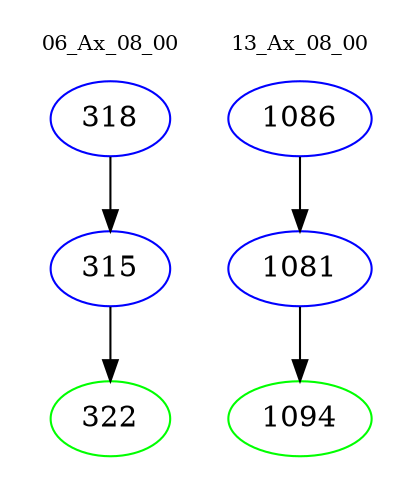 digraph{
subgraph cluster_0 {
color = white
label = "06_Ax_08_00";
fontsize=10;
T0_318 [label="318", color="blue"]
T0_318 -> T0_315 [color="black"]
T0_315 [label="315", color="blue"]
T0_315 -> T0_322 [color="black"]
T0_322 [label="322", color="green"]
}
subgraph cluster_1 {
color = white
label = "13_Ax_08_00";
fontsize=10;
T1_1086 [label="1086", color="blue"]
T1_1086 -> T1_1081 [color="black"]
T1_1081 [label="1081", color="blue"]
T1_1081 -> T1_1094 [color="black"]
T1_1094 [label="1094", color="green"]
}
}
